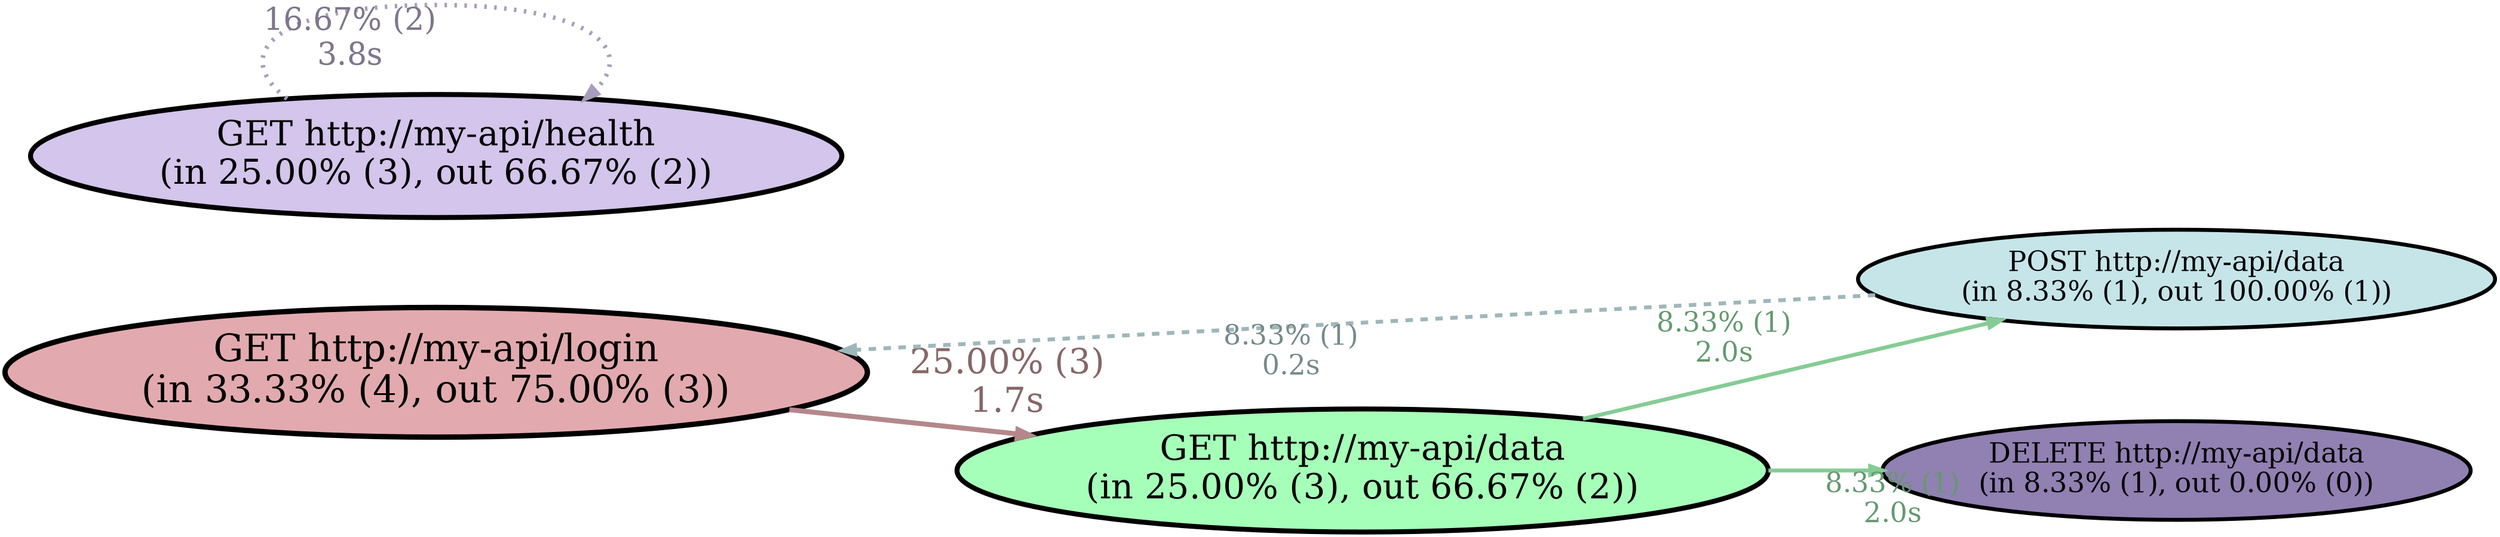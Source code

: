 digraph apathy_graph {
    nodesep=1.0;
    rankdir=LR;
    ranksep=1.0;

    subgraph s0 {
        rank = same;
        r0 [label="GET http://my-api/login\n(in 33.33% (4), out 75.00% (3))", fontsize=30, style=filled, fillcolor="#e2aaae", penwidth=4.309401];
        r1 [label="GET http://my-api/health\n(in 25.00% (3), out 66.67% (2))", fontsize=28, style=filled, fillcolor="#d3c5eb", penwidth=4.000000];
    }

    subgraph s1 {
        rank = same;
        r2 [label="GET http://my-api/data\n(in 25.00% (3), out 66.67% (2))", fontsize=28, style=filled, fillcolor="#a6ffb9", penwidth=4.000000];
    }

    subgraph s2 {
        rank = same;
        r3 [label="POST http://my-api/data\n(in 8.33% (1), out 100.00% (1))", fontsize=22, style=filled, fillcolor="#c6e5e9", penwidth=3.154701];
        r4 [label="DELETE http://my-api/data\n(in 8.33% (1), out 0.00% (0))", fontsize=22, style=filled, fillcolor="#9180b2", penwidth=3.154701];
    }

    r0 -> r2 [xlabel="25.00% (3)\n1.7s", fontsize=28, style="solid", color="#b4888b", fontcolor="#876668", penwidth=4.000000];
    r1 -> r1 [xlabel="16.67% (2)\n3.8s", fontsize=25, style="dotted", color="#a89dbc", fontcolor="#7e768d", penwidth=3.632993];
    r2 -> r3 [xlabel="8.33% (1)\n2.0s", fontsize=22, style="solid", color="#84cc94", fontcolor="#63996f", penwidth=3.154701];
    r2 -> r4 [xlabel="8.33% (1)\n2.0s", fontsize=22, style="solid", color="#84cc94", fontcolor="#63996f", penwidth=3.154701];
    r3 -> r0 [xlabel="8.33% (1)\n0.2s", fontsize=22, style="dashed", color="#9eb7ba", fontcolor="#76898b", penwidth=3.154701];
}
